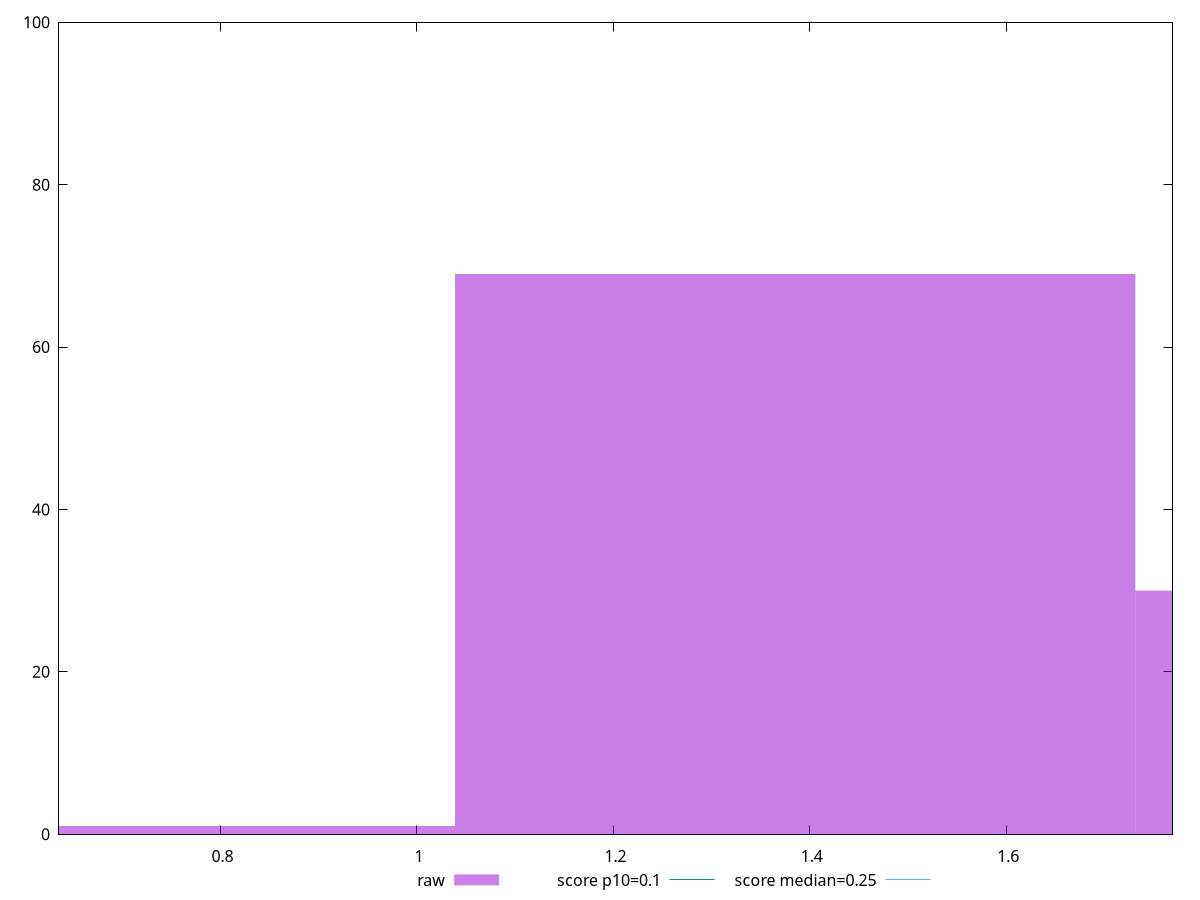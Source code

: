reset

$raw <<EOF
1.3850498028667506 69
0.6925249014333753 1
2.077574704300126 30
EOF

set key outside below
set boxwidth 0.6925249014333753
set xrange [0.6356817771063911:1.7691195678710936]
set yrange [0:100]
set trange [0:100]
set style fill transparent solid 0.5 noborder

set parametric
set terminal svg size 640, 490 enhanced background rgb 'white'
set output "report_00019_2021-02-10T18-14-37.922Z//cumulative-layout-shift/samples/pages/raw/histogram.svg"

plot $raw title "raw" with boxes, \
     0.1,t title "score p10=0.1", \
     0.25,t title "score median=0.25"

reset
